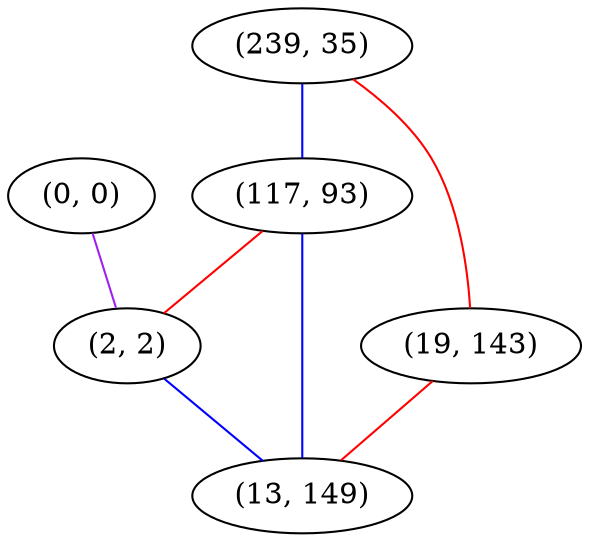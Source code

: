 graph "" {
"(0, 0)";
"(239, 35)";
"(117, 93)";
"(19, 143)";
"(2, 2)";
"(13, 149)";
"(0, 0)" -- "(2, 2)"  [color=purple, key=0, weight=4];
"(239, 35)" -- "(19, 143)"  [color=red, key=0, weight=1];
"(239, 35)" -- "(117, 93)"  [color=blue, key=0, weight=3];
"(117, 93)" -- "(13, 149)"  [color=blue, key=0, weight=3];
"(117, 93)" -- "(2, 2)"  [color=red, key=0, weight=1];
"(19, 143)" -- "(13, 149)"  [color=red, key=0, weight=1];
"(2, 2)" -- "(13, 149)"  [color=blue, key=0, weight=3];
}
